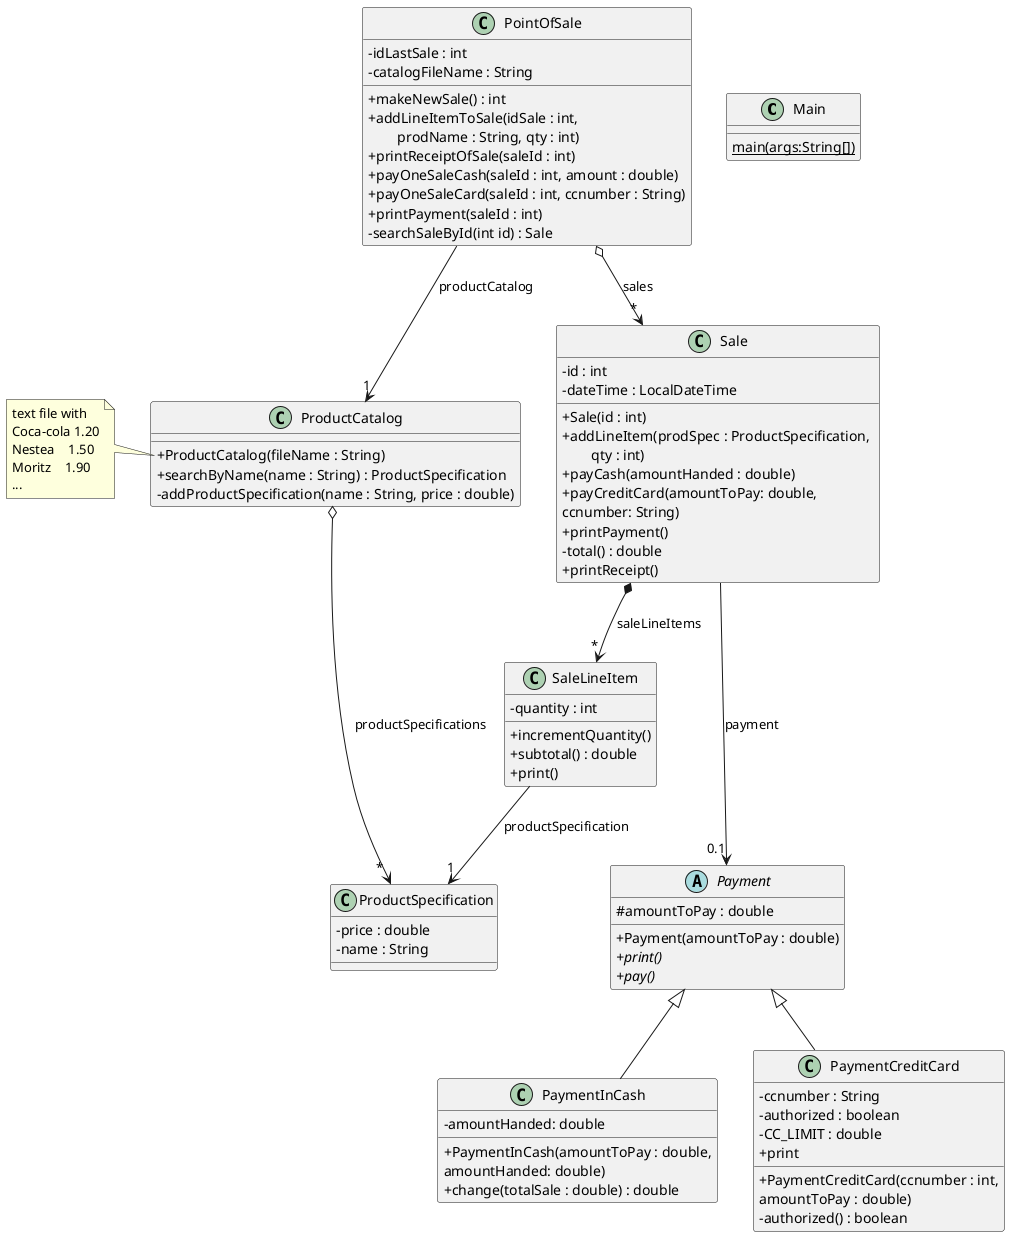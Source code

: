 @startuml
'https://plantuml.com/class-diagram
skinparam classAttributeIconSize 0

class Main {
{static} main(args:String[])
}

class PointOfSale {
- idLastSale : int
- catalogFileName : String
+ makeNewSale() : int
+ addLineItemToSale(idSale : int, \n\tprodName : String, qty : int)
+ printReceiptOfSale(saleId : int)
+ payOneSaleCash(saleId : int, amount : double)
+ payOneSaleCard(saleId : int, ccnumber : String)
+ printPayment(saleId : int)
- searchSaleById(int id) : Sale
}

class ProductCatalog {
+ ProductCatalog(fileName : String)
+ searchByName(name : String) : ProductSpecification
- addProductSpecification(name : String, price : double)
}

note left of ProductCatalog::ProductCatalog {
text file with
Coca-cola 1.20
Nestea    1.50
Moritz    1.90
...
}

class ProductSpecification {
- price : double
- name : String
}

class Sale {
- id : int
- dateTime : LocalDateTime
+ Sale(id : int)
+ addLineItem(prodSpec : ProductSpecification, \n\tqty : int)
+ payCash(amountHanded : double)
+ payCreditCard(amountToPay: double,
        ccnumber: String)
+ printPayment()
- total() : double
+ printReceipt()
}

abstract Payment {
# amountToPay : double
+ Payment(amountToPay : double)
{abstract}+ print()
{abstract}+ pay()
}

class PaymentInCash extends Payment {
-amountHanded: double
+ PaymentInCash(amountToPay : double,
 amountHanded: double)
+ change(totalSale : double) : double
}

class PaymentCreditCard extends Payment {
-ccnumber : String
-authorized : boolean
-CC_LIMIT : double
+ PaymentCreditCard(ccnumber : int,
    amountToPay : double)
- authorized() : boolean
+ print
}

class SaleLineItem {
- quantity : int
+ incrementQuantity()
+ subtotal() : double
+ print()
}

PointOfSale o--> "*" Sale : sales
Sale *--> "*" SaleLineItem : saleLineItems
SaleLineItem --> "1" ProductSpecification : productSpecification
PointOfSale --> "1" ProductCatalog : productCatalog
ProductCatalog o--> " * " ProductSpecification : productSpecifications
Sale ---> "0.1" Payment : payment
@enduml